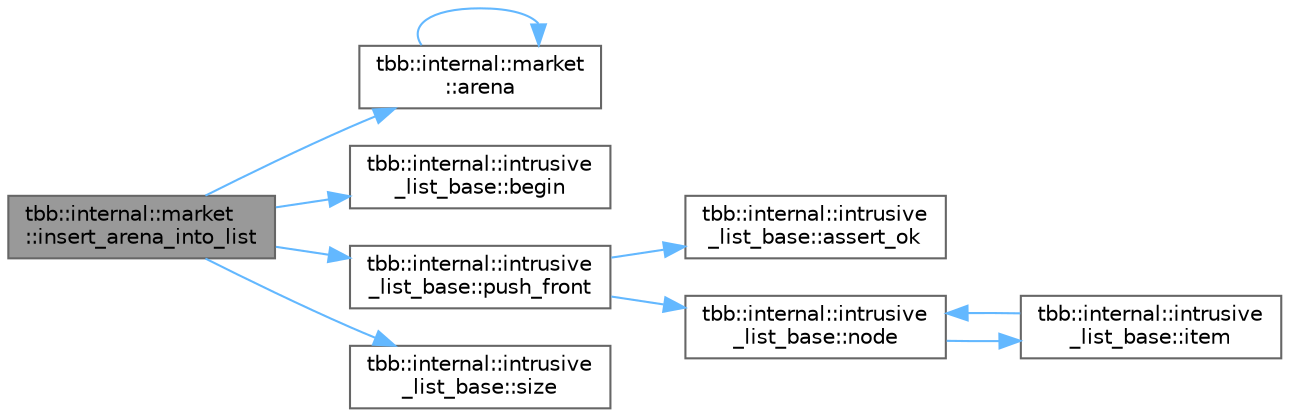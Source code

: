 digraph "tbb::internal::market::insert_arena_into_list"
{
 // LATEX_PDF_SIZE
  bgcolor="transparent";
  edge [fontname=Helvetica,fontsize=10,labelfontname=Helvetica,labelfontsize=10];
  node [fontname=Helvetica,fontsize=10,shape=box,height=0.2,width=0.4];
  rankdir="LR";
  Node1 [id="Node000001",label="tbb::internal::market\l::insert_arena_into_list",height=0.2,width=0.4,color="gray40", fillcolor="grey60", style="filled", fontcolor="black",tooltip=" "];
  Node1 -> Node2 [id="edge1_Node000001_Node000002",color="steelblue1",style="solid",tooltip=" "];
  Node2 [id="Node000002",label="tbb::internal::market\l::arena",height=0.2,width=0.4,color="grey40", fillcolor="white", style="filled",URL="$classtbb_1_1internal_1_1market.html#adc288c92e3de5dd87e56ab61885cf63e",tooltip=" "];
  Node2 -> Node2 [id="edge2_Node000002_Node000002",color="steelblue1",style="solid",tooltip=" "];
  Node1 -> Node3 [id="edge3_Node000001_Node000003",color="steelblue1",style="solid",tooltip=" "];
  Node3 [id="Node000003",label="tbb::internal::intrusive\l_list_base::begin",height=0.2,width=0.4,color="grey40", fillcolor="white", style="filled",URL="$classtbb_1_1internal_1_1intrusive__list__base.html#a27a1cf03b6f163c2835d861fc6519aba",tooltip=" "];
  Node1 -> Node4 [id="edge4_Node000001_Node000004",color="steelblue1",style="solid",tooltip=" "];
  Node4 [id="Node000004",label="tbb::internal::intrusive\l_list_base::push_front",height=0.2,width=0.4,color="grey40", fillcolor="white", style="filled",URL="$classtbb_1_1internal_1_1intrusive__list__base.html#ae828e0c3fb139491fd633152cbf6140a",tooltip=" "];
  Node4 -> Node5 [id="edge5_Node000004_Node000005",color="steelblue1",style="solid",tooltip=" "];
  Node5 [id="Node000005",label="tbb::internal::intrusive\l_list_base::assert_ok",height=0.2,width=0.4,color="grey40", fillcolor="white", style="filled",URL="$classtbb_1_1internal_1_1intrusive__list__base.html#af84e1142ca6af3c765825fc1a9191278",tooltip=" "];
  Node4 -> Node6 [id="edge6_Node000004_Node000006",color="steelblue1",style="solid",tooltip=" "];
  Node6 [id="Node000006",label="tbb::internal::intrusive\l_list_base::node",height=0.2,width=0.4,color="grey40", fillcolor="white", style="filled",URL="$classtbb_1_1internal_1_1intrusive__list__base.html#a04760fe48bbb7f9c6ed77f32d8020216",tooltip=" "];
  Node6 -> Node7 [id="edge7_Node000006_Node000007",color="steelblue1",style="solid",tooltip=" "];
  Node7 [id="Node000007",label="tbb::internal::intrusive\l_list_base::item",height=0.2,width=0.4,color="grey40", fillcolor="white", style="filled",URL="$classtbb_1_1internal_1_1intrusive__list__base.html#adea820659b3f7d47e676b13d3c15baf6",tooltip=" "];
  Node7 -> Node6 [id="edge8_Node000007_Node000006",color="steelblue1",style="solid",tooltip=" "];
  Node1 -> Node8 [id="edge9_Node000001_Node000008",color="steelblue1",style="solid",tooltip=" "];
  Node8 [id="Node000008",label="tbb::internal::intrusive\l_list_base::size",height=0.2,width=0.4,color="grey40", fillcolor="white", style="filled",URL="$classtbb_1_1internal_1_1intrusive__list__base.html#ac2d9912b3562b598099aee949b8c7c4b",tooltip=" "];
}
